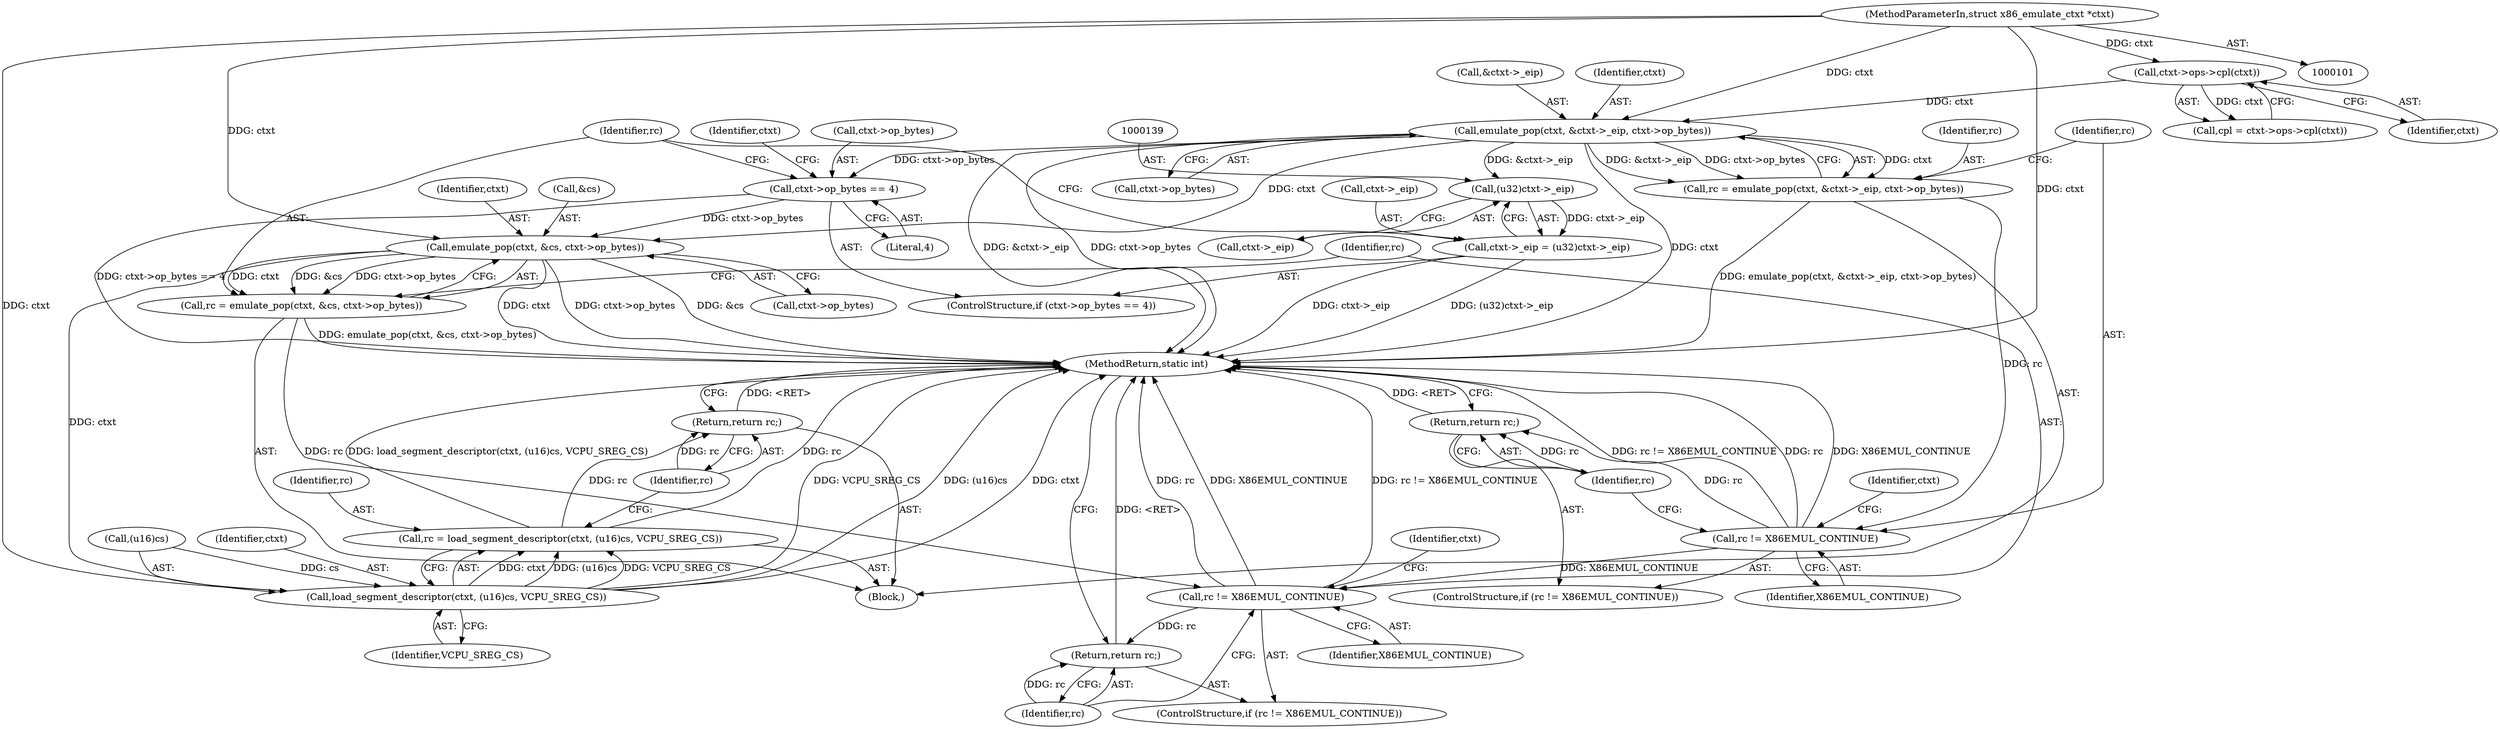 digraph "1_linux_d1442d85cc30ea75f7d399474ca738e0bc96f715_2@pointer" {
"1000113" [label="(Call,emulate_pop(ctxt, &ctxt->_eip, ctxt->op_bytes))"];
"1000109" [label="(Call,ctxt->ops->cpl(ctxt))"];
"1000102" [label="(MethodParameterIn,struct x86_emulate_ctxt *ctxt)"];
"1000111" [label="(Call,rc = emulate_pop(ctxt, &ctxt->_eip, ctxt->op_bytes))"];
"1000123" [label="(Call,rc != X86EMUL_CONTINUE)"];
"1000126" [label="(Return,return rc;)"];
"1000153" [label="(Call,rc != X86EMUL_CONTINUE)"];
"1000156" [label="(Return,return rc;)"];
"1000129" [label="(Call,ctxt->op_bytes == 4)"];
"1000145" [label="(Call,emulate_pop(ctxt, &cs, ctxt->op_bytes))"];
"1000143" [label="(Call,rc = emulate_pop(ctxt, &cs, ctxt->op_bytes))"];
"1000174" [label="(Call,load_segment_descriptor(ctxt, (u16)cs, VCPU_SREG_CS))"];
"1000172" [label="(Call,rc = load_segment_descriptor(ctxt, (u16)cs, VCPU_SREG_CS))"];
"1000180" [label="(Return,return rc;)"];
"1000138" [label="(Call,(u32)ctxt->_eip)"];
"1000134" [label="(Call,ctxt->_eip = (u32)ctxt->_eip)"];
"1000136" [label="(Identifier,ctxt)"];
"1000147" [label="(Call,&cs)"];
"1000109" [label="(Call,ctxt->ops->cpl(ctxt))"];
"1000155" [label="(Identifier,X86EMUL_CONTINUE)"];
"1000174" [label="(Call,load_segment_descriptor(ctxt, (u16)cs, VCPU_SREG_CS))"];
"1000103" [label="(Block,)"];
"1000176" [label="(Call,(u16)cs)"];
"1000173" [label="(Identifier,rc)"];
"1000127" [label="(Identifier,rc)"];
"1000123" [label="(Call,rc != X86EMUL_CONTINUE)"];
"1000145" [label="(Call,emulate_pop(ctxt, &cs, ctxt->op_bytes))"];
"1000134" [label="(Call,ctxt->_eip = (u32)ctxt->_eip)"];
"1000130" [label="(Call,ctxt->op_bytes)"];
"1000157" [label="(Identifier,rc)"];
"1000111" [label="(Call,rc = emulate_pop(ctxt, &ctxt->_eip, ctxt->op_bytes))"];
"1000180" [label="(Return,return rc;)"];
"1000149" [label="(Call,ctxt->op_bytes)"];
"1000126" [label="(Return,return rc;)"];
"1000138" [label="(Call,(u32)ctxt->_eip)"];
"1000133" [label="(Literal,4)"];
"1000175" [label="(Identifier,ctxt)"];
"1000162" [label="(Identifier,ctxt)"];
"1000143" [label="(Call,rc = emulate_pop(ctxt, &cs, ctxt->op_bytes))"];
"1000131" [label="(Identifier,ctxt)"];
"1000172" [label="(Call,rc = load_segment_descriptor(ctxt, (u16)cs, VCPU_SREG_CS))"];
"1000125" [label="(Identifier,X86EMUL_CONTINUE)"];
"1000102" [label="(MethodParameterIn,struct x86_emulate_ctxt *ctxt)"];
"1000153" [label="(Call,rc != X86EMUL_CONTINUE)"];
"1000129" [label="(Call,ctxt->op_bytes == 4)"];
"1000144" [label="(Identifier,rc)"];
"1000135" [label="(Call,ctxt->_eip)"];
"1000179" [label="(Identifier,VCPU_SREG_CS)"];
"1000146" [label="(Identifier,ctxt)"];
"1000112" [label="(Identifier,rc)"];
"1000119" [label="(Call,ctxt->op_bytes)"];
"1000124" [label="(Identifier,rc)"];
"1000107" [label="(Call,cpl = ctxt->ops->cpl(ctxt))"];
"1000110" [label="(Identifier,ctxt)"];
"1000113" [label="(Call,emulate_pop(ctxt, &ctxt->_eip, ctxt->op_bytes))"];
"1000128" [label="(ControlStructure,if (ctxt->op_bytes == 4))"];
"1000115" [label="(Call,&ctxt->_eip)"];
"1000182" [label="(MethodReturn,static int)"];
"1000122" [label="(ControlStructure,if (rc != X86EMUL_CONTINUE))"];
"1000140" [label="(Call,ctxt->_eip)"];
"1000181" [label="(Identifier,rc)"];
"1000156" [label="(Return,return rc;)"];
"1000154" [label="(Identifier,rc)"];
"1000152" [label="(ControlStructure,if (rc != X86EMUL_CONTINUE))"];
"1000114" [label="(Identifier,ctxt)"];
"1000113" -> "1000111"  [label="AST: "];
"1000113" -> "1000119"  [label="CFG: "];
"1000114" -> "1000113"  [label="AST: "];
"1000115" -> "1000113"  [label="AST: "];
"1000119" -> "1000113"  [label="AST: "];
"1000111" -> "1000113"  [label="CFG: "];
"1000113" -> "1000182"  [label="DDG: &ctxt->_eip"];
"1000113" -> "1000182"  [label="DDG: ctxt->op_bytes"];
"1000113" -> "1000182"  [label="DDG: ctxt"];
"1000113" -> "1000111"  [label="DDG: ctxt"];
"1000113" -> "1000111"  [label="DDG: &ctxt->_eip"];
"1000113" -> "1000111"  [label="DDG: ctxt->op_bytes"];
"1000109" -> "1000113"  [label="DDG: ctxt"];
"1000102" -> "1000113"  [label="DDG: ctxt"];
"1000113" -> "1000129"  [label="DDG: ctxt->op_bytes"];
"1000113" -> "1000138"  [label="DDG: &ctxt->_eip"];
"1000113" -> "1000145"  [label="DDG: ctxt"];
"1000109" -> "1000107"  [label="AST: "];
"1000109" -> "1000110"  [label="CFG: "];
"1000110" -> "1000109"  [label="AST: "];
"1000107" -> "1000109"  [label="CFG: "];
"1000109" -> "1000107"  [label="DDG: ctxt"];
"1000102" -> "1000109"  [label="DDG: ctxt"];
"1000102" -> "1000101"  [label="AST: "];
"1000102" -> "1000182"  [label="DDG: ctxt"];
"1000102" -> "1000145"  [label="DDG: ctxt"];
"1000102" -> "1000174"  [label="DDG: ctxt"];
"1000111" -> "1000103"  [label="AST: "];
"1000112" -> "1000111"  [label="AST: "];
"1000124" -> "1000111"  [label="CFG: "];
"1000111" -> "1000182"  [label="DDG: emulate_pop(ctxt, &ctxt->_eip, ctxt->op_bytes)"];
"1000111" -> "1000123"  [label="DDG: rc"];
"1000123" -> "1000122"  [label="AST: "];
"1000123" -> "1000125"  [label="CFG: "];
"1000124" -> "1000123"  [label="AST: "];
"1000125" -> "1000123"  [label="AST: "];
"1000127" -> "1000123"  [label="CFG: "];
"1000131" -> "1000123"  [label="CFG: "];
"1000123" -> "1000182"  [label="DDG: X86EMUL_CONTINUE"];
"1000123" -> "1000182"  [label="DDG: rc != X86EMUL_CONTINUE"];
"1000123" -> "1000182"  [label="DDG: rc"];
"1000123" -> "1000126"  [label="DDG: rc"];
"1000123" -> "1000153"  [label="DDG: X86EMUL_CONTINUE"];
"1000126" -> "1000122"  [label="AST: "];
"1000126" -> "1000127"  [label="CFG: "];
"1000127" -> "1000126"  [label="AST: "];
"1000182" -> "1000126"  [label="CFG: "];
"1000126" -> "1000182"  [label="DDG: <RET>"];
"1000127" -> "1000126"  [label="DDG: rc"];
"1000153" -> "1000152"  [label="AST: "];
"1000153" -> "1000155"  [label="CFG: "];
"1000154" -> "1000153"  [label="AST: "];
"1000155" -> "1000153"  [label="AST: "];
"1000157" -> "1000153"  [label="CFG: "];
"1000162" -> "1000153"  [label="CFG: "];
"1000153" -> "1000182"  [label="DDG: rc != X86EMUL_CONTINUE"];
"1000153" -> "1000182"  [label="DDG: rc"];
"1000153" -> "1000182"  [label="DDG: X86EMUL_CONTINUE"];
"1000143" -> "1000153"  [label="DDG: rc"];
"1000153" -> "1000156"  [label="DDG: rc"];
"1000156" -> "1000152"  [label="AST: "];
"1000156" -> "1000157"  [label="CFG: "];
"1000157" -> "1000156"  [label="AST: "];
"1000182" -> "1000156"  [label="CFG: "];
"1000156" -> "1000182"  [label="DDG: <RET>"];
"1000157" -> "1000156"  [label="DDG: rc"];
"1000129" -> "1000128"  [label="AST: "];
"1000129" -> "1000133"  [label="CFG: "];
"1000130" -> "1000129"  [label="AST: "];
"1000133" -> "1000129"  [label="AST: "];
"1000136" -> "1000129"  [label="CFG: "];
"1000144" -> "1000129"  [label="CFG: "];
"1000129" -> "1000182"  [label="DDG: ctxt->op_bytes == 4"];
"1000129" -> "1000145"  [label="DDG: ctxt->op_bytes"];
"1000145" -> "1000143"  [label="AST: "];
"1000145" -> "1000149"  [label="CFG: "];
"1000146" -> "1000145"  [label="AST: "];
"1000147" -> "1000145"  [label="AST: "];
"1000149" -> "1000145"  [label="AST: "];
"1000143" -> "1000145"  [label="CFG: "];
"1000145" -> "1000182"  [label="DDG: ctxt"];
"1000145" -> "1000182"  [label="DDG: ctxt->op_bytes"];
"1000145" -> "1000182"  [label="DDG: &cs"];
"1000145" -> "1000143"  [label="DDG: ctxt"];
"1000145" -> "1000143"  [label="DDG: &cs"];
"1000145" -> "1000143"  [label="DDG: ctxt->op_bytes"];
"1000145" -> "1000174"  [label="DDG: ctxt"];
"1000143" -> "1000103"  [label="AST: "];
"1000144" -> "1000143"  [label="AST: "];
"1000154" -> "1000143"  [label="CFG: "];
"1000143" -> "1000182"  [label="DDG: emulate_pop(ctxt, &cs, ctxt->op_bytes)"];
"1000174" -> "1000172"  [label="AST: "];
"1000174" -> "1000179"  [label="CFG: "];
"1000175" -> "1000174"  [label="AST: "];
"1000176" -> "1000174"  [label="AST: "];
"1000179" -> "1000174"  [label="AST: "];
"1000172" -> "1000174"  [label="CFG: "];
"1000174" -> "1000182"  [label="DDG: VCPU_SREG_CS"];
"1000174" -> "1000182"  [label="DDG: (u16)cs"];
"1000174" -> "1000182"  [label="DDG: ctxt"];
"1000174" -> "1000172"  [label="DDG: ctxt"];
"1000174" -> "1000172"  [label="DDG: (u16)cs"];
"1000174" -> "1000172"  [label="DDG: VCPU_SREG_CS"];
"1000176" -> "1000174"  [label="DDG: cs"];
"1000172" -> "1000103"  [label="AST: "];
"1000173" -> "1000172"  [label="AST: "];
"1000181" -> "1000172"  [label="CFG: "];
"1000172" -> "1000182"  [label="DDG: rc"];
"1000172" -> "1000182"  [label="DDG: load_segment_descriptor(ctxt, (u16)cs, VCPU_SREG_CS)"];
"1000172" -> "1000180"  [label="DDG: rc"];
"1000180" -> "1000103"  [label="AST: "];
"1000180" -> "1000181"  [label="CFG: "];
"1000181" -> "1000180"  [label="AST: "];
"1000182" -> "1000180"  [label="CFG: "];
"1000180" -> "1000182"  [label="DDG: <RET>"];
"1000181" -> "1000180"  [label="DDG: rc"];
"1000138" -> "1000134"  [label="AST: "];
"1000138" -> "1000140"  [label="CFG: "];
"1000139" -> "1000138"  [label="AST: "];
"1000140" -> "1000138"  [label="AST: "];
"1000134" -> "1000138"  [label="CFG: "];
"1000138" -> "1000134"  [label="DDG: ctxt->_eip"];
"1000134" -> "1000128"  [label="AST: "];
"1000135" -> "1000134"  [label="AST: "];
"1000144" -> "1000134"  [label="CFG: "];
"1000134" -> "1000182"  [label="DDG: (u32)ctxt->_eip"];
"1000134" -> "1000182"  [label="DDG: ctxt->_eip"];
}
